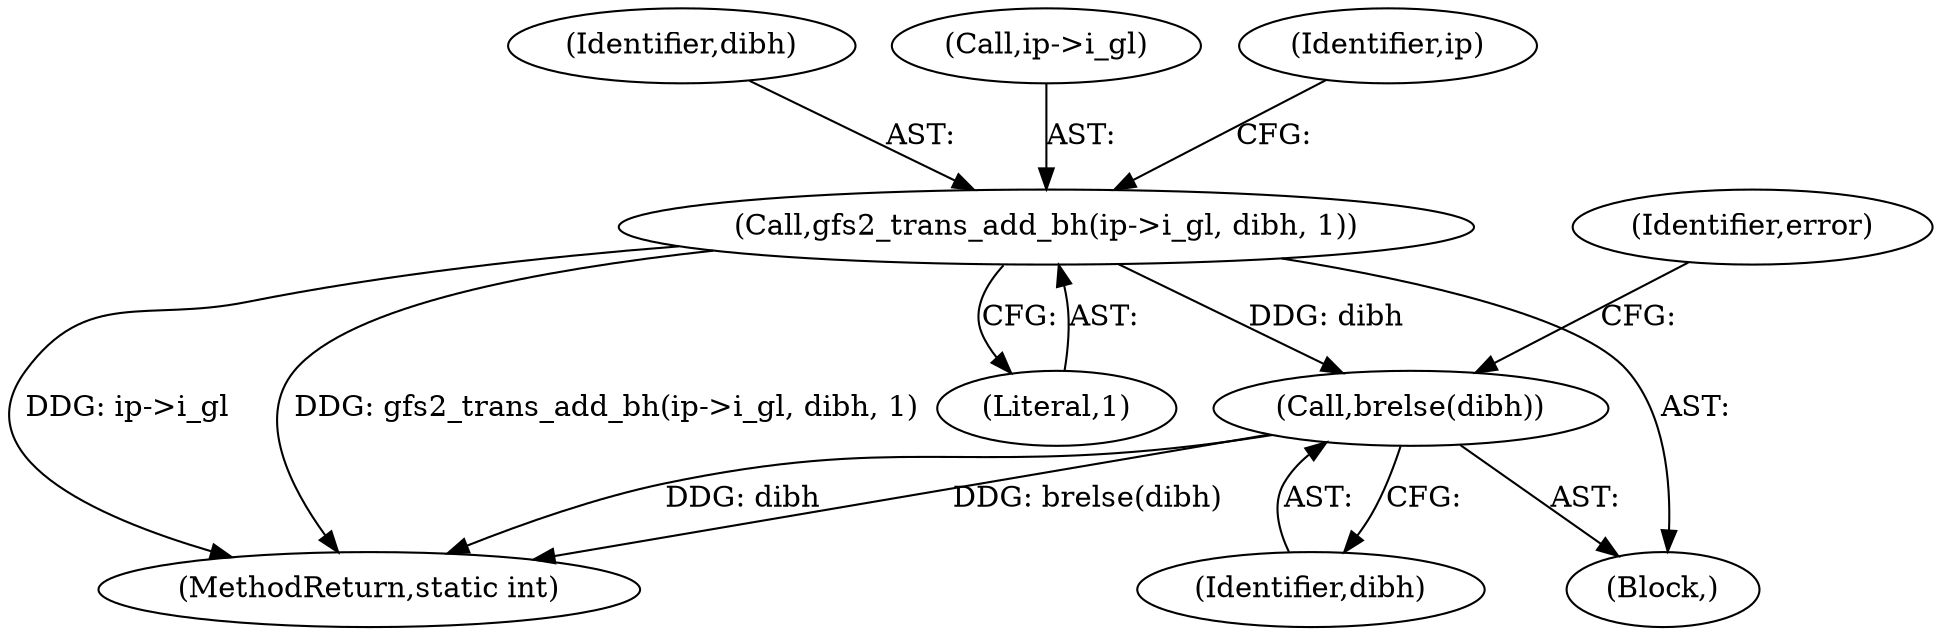digraph "0_linux_64dd153c83743af81f20924c6343652d731eeecb_1@pointer" {
"1000133" [label="(Call,gfs2_trans_add_bh(ip->i_gl, dibh, 1))"];
"1000232" [label="(Call,brelse(dibh))"];
"1000137" [label="(Identifier,dibh)"];
"1000134" [label="(Call,ip->i_gl)"];
"1000232" [label="(Call,brelse(dibh))"];
"1000235" [label="(Identifier,error)"];
"1000133" [label="(Call,gfs2_trans_add_bh(ip->i_gl, dibh, 1))"];
"1000105" [label="(Block,)"];
"1000141" [label="(Identifier,ip)"];
"1000233" [label="(Identifier,dibh)"];
"1000236" [label="(MethodReturn,static int)"];
"1000138" [label="(Literal,1)"];
"1000133" -> "1000105"  [label="AST: "];
"1000133" -> "1000138"  [label="CFG: "];
"1000134" -> "1000133"  [label="AST: "];
"1000137" -> "1000133"  [label="AST: "];
"1000138" -> "1000133"  [label="AST: "];
"1000141" -> "1000133"  [label="CFG: "];
"1000133" -> "1000236"  [label="DDG: ip->i_gl"];
"1000133" -> "1000236"  [label="DDG: gfs2_trans_add_bh(ip->i_gl, dibh, 1)"];
"1000133" -> "1000232"  [label="DDG: dibh"];
"1000232" -> "1000105"  [label="AST: "];
"1000232" -> "1000233"  [label="CFG: "];
"1000233" -> "1000232"  [label="AST: "];
"1000235" -> "1000232"  [label="CFG: "];
"1000232" -> "1000236"  [label="DDG: brelse(dibh)"];
"1000232" -> "1000236"  [label="DDG: dibh"];
}
